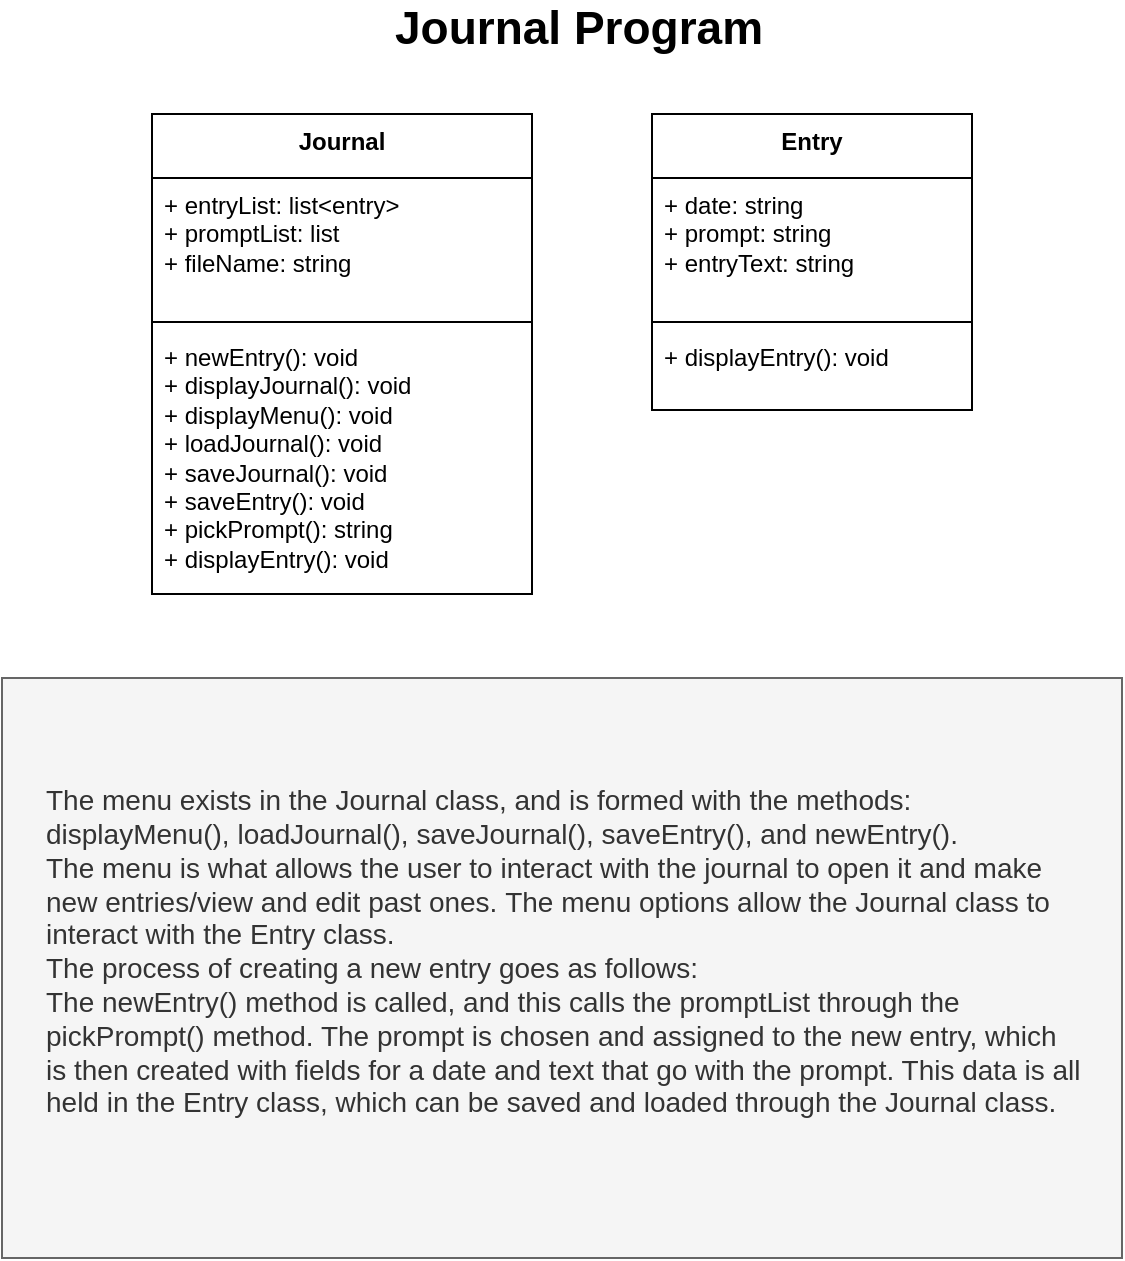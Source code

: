 <mxfile version="24.3.1" type="device">
  <diagram name="Page-1" id="gBM_WZmU6EJhyiVJDZm3">
    <mxGraphModel dx="1306" dy="716" grid="1" gridSize="10" guides="1" tooltips="1" connect="1" arrows="1" fold="1" page="1" pageScale="1" pageWidth="850" pageHeight="1100" math="0" shadow="0">
      <root>
        <mxCell id="0" />
        <mxCell id="1" parent="0" />
        <mxCell id="c5FgK4psDsWsgZuI2ikq-3" value="&lt;font style=&quot;font-size: 23px;&quot;&gt;Journal Program&lt;/font&gt;" style="text;align=center;fontStyle=1;verticalAlign=middle;spacingLeft=3;spacingRight=3;strokeColor=none;rotatable=0;points=[[0,0.5],[1,0.5]];portConstraint=eastwest;html=1;" vertex="1" parent="1">
          <mxGeometry x="180" y="60" width="505" height="10" as="geometry" />
        </mxCell>
        <mxCell id="c5FgK4psDsWsgZuI2ikq-4" value="Entry" style="swimlane;fontStyle=1;align=center;verticalAlign=top;childLayout=stackLayout;horizontal=1;startSize=32;horizontalStack=0;resizeParent=1;resizeParentMax=0;resizeLast=0;collapsible=1;marginBottom=0;whiteSpace=wrap;html=1;" vertex="1" parent="1">
          <mxGeometry x="470" y="108" width="160" height="148" as="geometry">
            <mxRectangle x="120" y="110" width="80" height="30" as="alternateBounds" />
          </mxGeometry>
        </mxCell>
        <mxCell id="c5FgK4psDsWsgZuI2ikq-5" value="&lt;div&gt;+ date: string&lt;/div&gt;&lt;div&gt;+ prompt: string&lt;/div&gt;&lt;div&gt;+ entryText: string&lt;/div&gt;&lt;div&gt;&lt;br&gt;&lt;/div&gt;" style="text;strokeColor=none;fillColor=none;align=left;verticalAlign=top;spacingLeft=4;spacingRight=4;overflow=hidden;rotatable=0;points=[[0,0.5],[1,0.5]];portConstraint=eastwest;whiteSpace=wrap;html=1;" vertex="1" parent="c5FgK4psDsWsgZuI2ikq-4">
          <mxGeometry y="32" width="160" height="68" as="geometry" />
        </mxCell>
        <mxCell id="c5FgK4psDsWsgZuI2ikq-6" value="" style="line;strokeWidth=1;fillColor=none;align=left;verticalAlign=middle;spacingTop=-1;spacingLeft=3;spacingRight=3;rotatable=0;labelPosition=right;points=[];portConstraint=eastwest;strokeColor=inherit;" vertex="1" parent="c5FgK4psDsWsgZuI2ikq-4">
          <mxGeometry y="100" width="160" height="8" as="geometry" />
        </mxCell>
        <mxCell id="c5FgK4psDsWsgZuI2ikq-7" value="+ displayEntry(): void&lt;div&gt;&lt;br&gt;&lt;/div&gt;&lt;div&gt;&lt;br&gt;&lt;/div&gt;" style="text;strokeColor=none;fillColor=none;align=left;verticalAlign=top;spacingLeft=4;spacingRight=4;overflow=hidden;rotatable=0;points=[[0,0.5],[1,0.5]];portConstraint=eastwest;whiteSpace=wrap;html=1;" vertex="1" parent="c5FgK4psDsWsgZuI2ikq-4">
          <mxGeometry y="108" width="160" height="40" as="geometry" />
        </mxCell>
        <mxCell id="c5FgK4psDsWsgZuI2ikq-17" style="edgeStyle=orthogonalEdgeStyle;rounded=0;orthogonalLoop=1;jettySize=auto;html=1;exitX=1;exitY=0.5;exitDx=0;exitDy=0;" edge="1" parent="c5FgK4psDsWsgZuI2ikq-4" source="c5FgK4psDsWsgZuI2ikq-5" target="c5FgK4psDsWsgZuI2ikq-5">
          <mxGeometry relative="1" as="geometry" />
        </mxCell>
        <mxCell id="c5FgK4psDsWsgZuI2ikq-12" value="Journal" style="swimlane;fontStyle=1;align=center;verticalAlign=top;childLayout=stackLayout;horizontal=1;startSize=32;horizontalStack=0;resizeParent=1;resizeParentMax=0;resizeLast=0;collapsible=1;marginBottom=0;whiteSpace=wrap;html=1;" vertex="1" parent="1">
          <mxGeometry x="220" y="108" width="190" height="240" as="geometry" />
        </mxCell>
        <mxCell id="c5FgK4psDsWsgZuI2ikq-13" value="+ entryList: list&amp;lt;entry&amp;gt;&lt;div&gt;+ promptList: list&lt;/div&gt;&lt;div&gt;+ fileName: string&lt;/div&gt;" style="text;strokeColor=none;fillColor=none;align=left;verticalAlign=top;spacingLeft=4;spacingRight=4;overflow=hidden;rotatable=0;points=[[0,0.5],[1,0.5]];portConstraint=eastwest;whiteSpace=wrap;html=1;" vertex="1" parent="c5FgK4psDsWsgZuI2ikq-12">
          <mxGeometry y="32" width="190" height="68" as="geometry" />
        </mxCell>
        <mxCell id="c5FgK4psDsWsgZuI2ikq-14" value="" style="line;strokeWidth=1;fillColor=none;align=left;verticalAlign=middle;spacingTop=-1;spacingLeft=3;spacingRight=3;rotatable=0;labelPosition=right;points=[];portConstraint=eastwest;strokeColor=inherit;" vertex="1" parent="c5FgK4psDsWsgZuI2ikq-12">
          <mxGeometry y="100" width="190" height="8" as="geometry" />
        </mxCell>
        <mxCell id="c5FgK4psDsWsgZuI2ikq-15" value="+ newEntry(): void&lt;div&gt;+ displayJournal(): void&lt;/div&gt;&lt;div&gt;+ displayMenu(): void&lt;/div&gt;&lt;div&gt;&lt;span style=&quot;background-color: initial;&quot;&gt;+ loadJournal(): void&lt;/span&gt;&lt;br&gt;&lt;/div&gt;&lt;div&gt;&lt;span style=&quot;background-color: initial;&quot;&gt;+ saveJournal(): void&lt;/span&gt;&lt;/div&gt;&lt;div&gt;&lt;div&gt;+ saveEntry(): void&lt;/div&gt;&lt;div&gt;+ pickPrompt(): string&lt;/div&gt;&lt;/div&gt;&lt;div&gt;+ displayEntry(): void&lt;/div&gt;" style="text;strokeColor=none;fillColor=none;align=left;verticalAlign=top;spacingLeft=4;spacingRight=4;overflow=hidden;rotatable=0;points=[[0,0.5],[1,0.5]];portConstraint=eastwest;whiteSpace=wrap;html=1;" vertex="1" parent="c5FgK4psDsWsgZuI2ikq-12">
          <mxGeometry y="108" width="190" height="132" as="geometry" />
        </mxCell>
        <mxCell id="c5FgK4psDsWsgZuI2ikq-18" value="&lt;font style=&quot;font-size: 14px;&quot;&gt;The menu exists in the Journal class, and is formed with the methods: displayMenu(), loadJournal(), saveJournal(), saveEntry(), and newEntry().&lt;/font&gt;&lt;div&gt;&lt;font style=&quot;font-size: 14px;&quot;&gt;The menu is what allows the user to interact with the journal to open it and make new entries/view and edit past ones.&amp;nbsp;&lt;/font&gt;&lt;span style=&quot;font-size: 14px; background-color: initial;&quot;&gt;The menu options allow the Journal class to interact with the Entry class.&lt;/span&gt;&lt;/div&gt;&lt;div&gt;&lt;span style=&quot;font-size: 14px; background-color: initial;&quot;&gt;The process of creating a new entry goes as follows:&lt;/span&gt;&lt;/div&gt;&lt;div&gt;&lt;span style=&quot;font-size: 14px;&quot;&gt;The newEntry() method is called, and this calls the promptList through the pickPrompt() method. The prompt is chosen and assigned to the new entry, which is then created with fields for a date and text that go with the prompt. This data is all held in the Entry class, which can be saved and loaded through the Journal class.&lt;/span&gt;&lt;/div&gt;&lt;div&gt;&lt;font style=&quot;font-size: 14px;&quot;&gt;&lt;br&gt;&lt;/font&gt;&lt;/div&gt;" style="text;align=left;html=1;verticalAlign=middle;rounded=0;strokeWidth=1;strokeColor=#666666;fillColor=#f5f5f5;fontColor=#333333;whiteSpace=wrap;spacingLeft=20;spacingRight=20;" vertex="1" parent="1">
          <mxGeometry x="145" y="390" width="560" height="290" as="geometry" />
        </mxCell>
      </root>
    </mxGraphModel>
  </diagram>
</mxfile>

